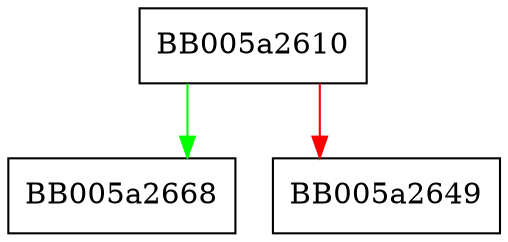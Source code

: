digraph ENGINE_set_default_string {
  node [shape="box"];
  graph [splines=ortho];
  BB005a2610 -> BB005a2668 [color="green"];
  BB005a2610 -> BB005a2649 [color="red"];
}